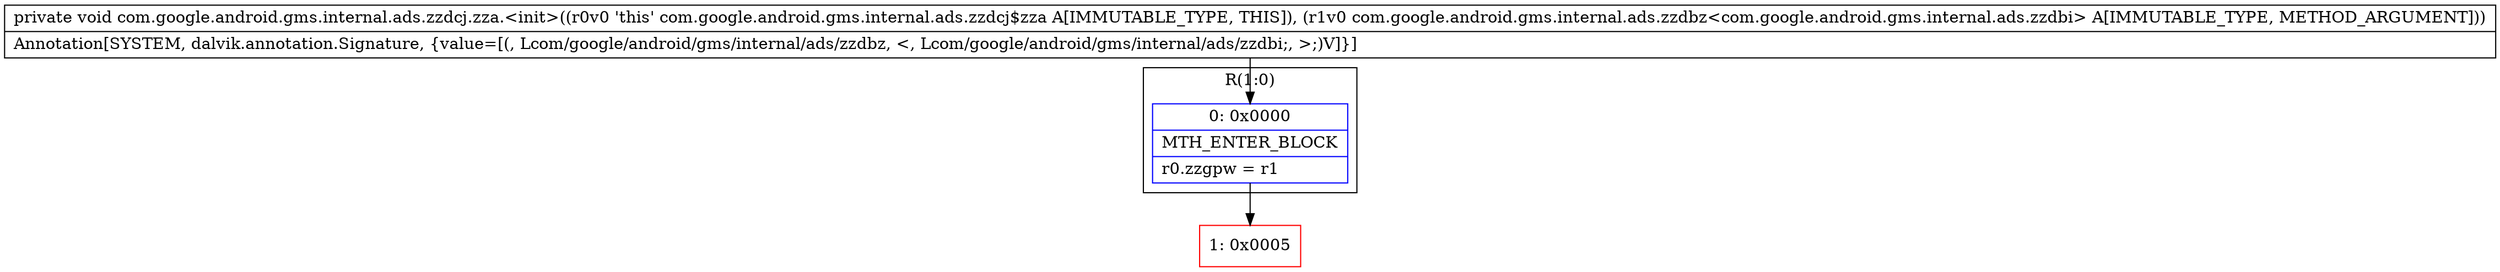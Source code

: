 digraph "CFG forcom.google.android.gms.internal.ads.zzdcj.zza.\<init\>(Lcom\/google\/android\/gms\/internal\/ads\/zzdbz;)V" {
subgraph cluster_Region_1615467903 {
label = "R(1:0)";
node [shape=record,color=blue];
Node_0 [shape=record,label="{0\:\ 0x0000|MTH_ENTER_BLOCK\l|r0.zzgpw = r1\l}"];
}
Node_1 [shape=record,color=red,label="{1\:\ 0x0005}"];
MethodNode[shape=record,label="{private void com.google.android.gms.internal.ads.zzdcj.zza.\<init\>((r0v0 'this' com.google.android.gms.internal.ads.zzdcj$zza A[IMMUTABLE_TYPE, THIS]), (r1v0 com.google.android.gms.internal.ads.zzdbz\<com.google.android.gms.internal.ads.zzdbi\> A[IMMUTABLE_TYPE, METHOD_ARGUMENT]))  | Annotation[SYSTEM, dalvik.annotation.Signature, \{value=[(, Lcom\/google\/android\/gms\/internal\/ads\/zzdbz, \<, Lcom\/google\/android\/gms\/internal\/ads\/zzdbi;, \>;)V]\}]\l}"];
MethodNode -> Node_0;
Node_0 -> Node_1;
}

